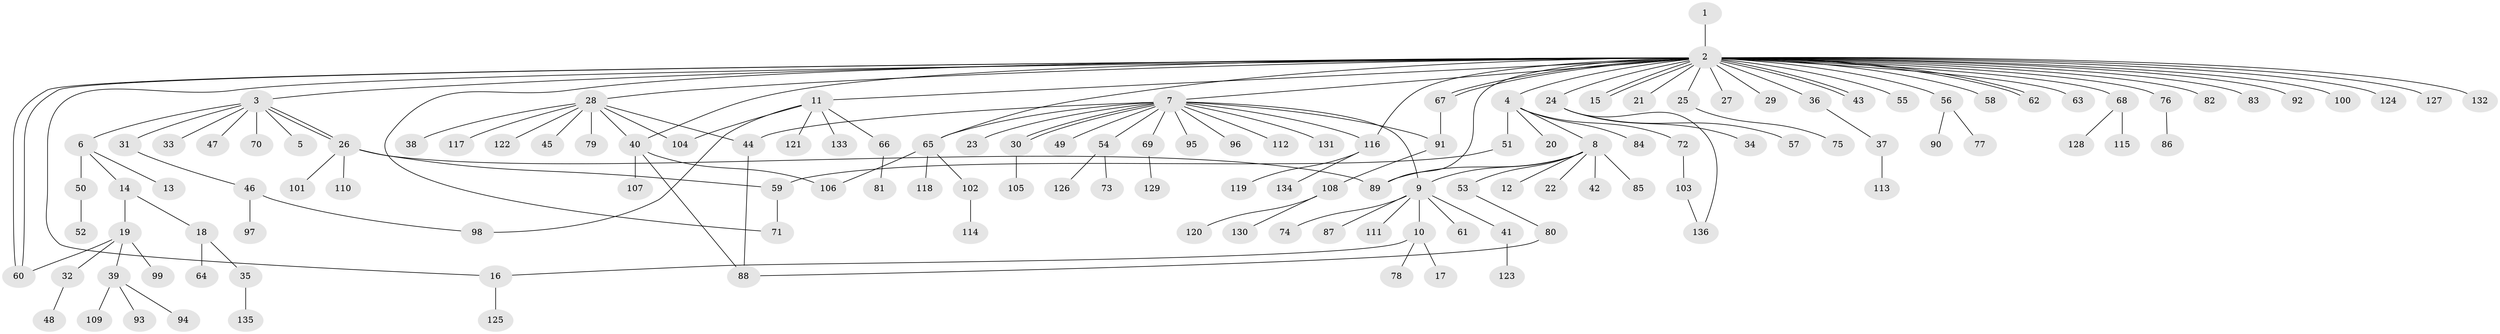 // coarse degree distribution, {1: 0.6095238095238096, 41: 0.009523809523809525, 8: 0.009523809523809525, 6: 0.01904761904761905, 3: 0.10476190476190476, 15: 0.009523809523809525, 7: 0.01904761904761905, 10: 0.01904761904761905, 2: 0.1619047619047619, 5: 0.009523809523809525, 4: 0.02857142857142857}
// Generated by graph-tools (version 1.1) at 2025/41/03/06/25 10:41:47]
// undirected, 136 vertices, 160 edges
graph export_dot {
graph [start="1"]
  node [color=gray90,style=filled];
  1;
  2;
  3;
  4;
  5;
  6;
  7;
  8;
  9;
  10;
  11;
  12;
  13;
  14;
  15;
  16;
  17;
  18;
  19;
  20;
  21;
  22;
  23;
  24;
  25;
  26;
  27;
  28;
  29;
  30;
  31;
  32;
  33;
  34;
  35;
  36;
  37;
  38;
  39;
  40;
  41;
  42;
  43;
  44;
  45;
  46;
  47;
  48;
  49;
  50;
  51;
  52;
  53;
  54;
  55;
  56;
  57;
  58;
  59;
  60;
  61;
  62;
  63;
  64;
  65;
  66;
  67;
  68;
  69;
  70;
  71;
  72;
  73;
  74;
  75;
  76;
  77;
  78;
  79;
  80;
  81;
  82;
  83;
  84;
  85;
  86;
  87;
  88;
  89;
  90;
  91;
  92;
  93;
  94;
  95;
  96;
  97;
  98;
  99;
  100;
  101;
  102;
  103;
  104;
  105;
  106;
  107;
  108;
  109;
  110;
  111;
  112;
  113;
  114;
  115;
  116;
  117;
  118;
  119;
  120;
  121;
  122;
  123;
  124;
  125;
  126;
  127;
  128;
  129;
  130;
  131;
  132;
  133;
  134;
  135;
  136;
  1 -- 2;
  2 -- 3;
  2 -- 4;
  2 -- 7;
  2 -- 11;
  2 -- 15;
  2 -- 15;
  2 -- 16;
  2 -- 21;
  2 -- 24;
  2 -- 25;
  2 -- 27;
  2 -- 28;
  2 -- 29;
  2 -- 36;
  2 -- 40;
  2 -- 43;
  2 -- 43;
  2 -- 55;
  2 -- 56;
  2 -- 58;
  2 -- 60;
  2 -- 60;
  2 -- 62;
  2 -- 62;
  2 -- 63;
  2 -- 65;
  2 -- 67;
  2 -- 67;
  2 -- 68;
  2 -- 71;
  2 -- 76;
  2 -- 82;
  2 -- 83;
  2 -- 89;
  2 -- 92;
  2 -- 100;
  2 -- 116;
  2 -- 124;
  2 -- 127;
  2 -- 132;
  3 -- 5;
  3 -- 6;
  3 -- 26;
  3 -- 26;
  3 -- 31;
  3 -- 33;
  3 -- 47;
  3 -- 70;
  4 -- 8;
  4 -- 20;
  4 -- 51;
  4 -- 72;
  4 -- 84;
  6 -- 13;
  6 -- 14;
  6 -- 50;
  7 -- 9;
  7 -- 23;
  7 -- 30;
  7 -- 30;
  7 -- 44;
  7 -- 49;
  7 -- 54;
  7 -- 65;
  7 -- 69;
  7 -- 91;
  7 -- 95;
  7 -- 96;
  7 -- 112;
  7 -- 116;
  7 -- 131;
  8 -- 9;
  8 -- 12;
  8 -- 22;
  8 -- 42;
  8 -- 53;
  8 -- 85;
  8 -- 89;
  9 -- 10;
  9 -- 41;
  9 -- 61;
  9 -- 74;
  9 -- 87;
  9 -- 111;
  10 -- 16;
  10 -- 17;
  10 -- 78;
  11 -- 66;
  11 -- 98;
  11 -- 104;
  11 -- 121;
  11 -- 133;
  14 -- 18;
  14 -- 19;
  16 -- 125;
  18 -- 35;
  18 -- 64;
  19 -- 32;
  19 -- 39;
  19 -- 60;
  19 -- 99;
  24 -- 34;
  24 -- 57;
  24 -- 136;
  25 -- 75;
  26 -- 59;
  26 -- 89;
  26 -- 101;
  26 -- 110;
  28 -- 38;
  28 -- 40;
  28 -- 44;
  28 -- 45;
  28 -- 79;
  28 -- 104;
  28 -- 117;
  28 -- 122;
  30 -- 105;
  31 -- 46;
  32 -- 48;
  35 -- 135;
  36 -- 37;
  37 -- 113;
  39 -- 93;
  39 -- 94;
  39 -- 109;
  40 -- 88;
  40 -- 106;
  40 -- 107;
  41 -- 123;
  44 -- 88;
  46 -- 97;
  46 -- 98;
  50 -- 52;
  51 -- 59;
  53 -- 80;
  54 -- 73;
  54 -- 126;
  56 -- 77;
  56 -- 90;
  59 -- 71;
  65 -- 102;
  65 -- 106;
  65 -- 118;
  66 -- 81;
  67 -- 91;
  68 -- 115;
  68 -- 128;
  69 -- 129;
  72 -- 103;
  76 -- 86;
  80 -- 88;
  91 -- 108;
  102 -- 114;
  103 -- 136;
  108 -- 120;
  108 -- 130;
  116 -- 119;
  116 -- 134;
}
